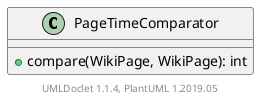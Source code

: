 @startuml

    class PageTimeComparator [[PageTimeComparator.html]] {
        +compare(WikiPage, WikiPage): int
    }


    center footer UMLDoclet 1.1.4, PlantUML 1.2019.05
@enduml
